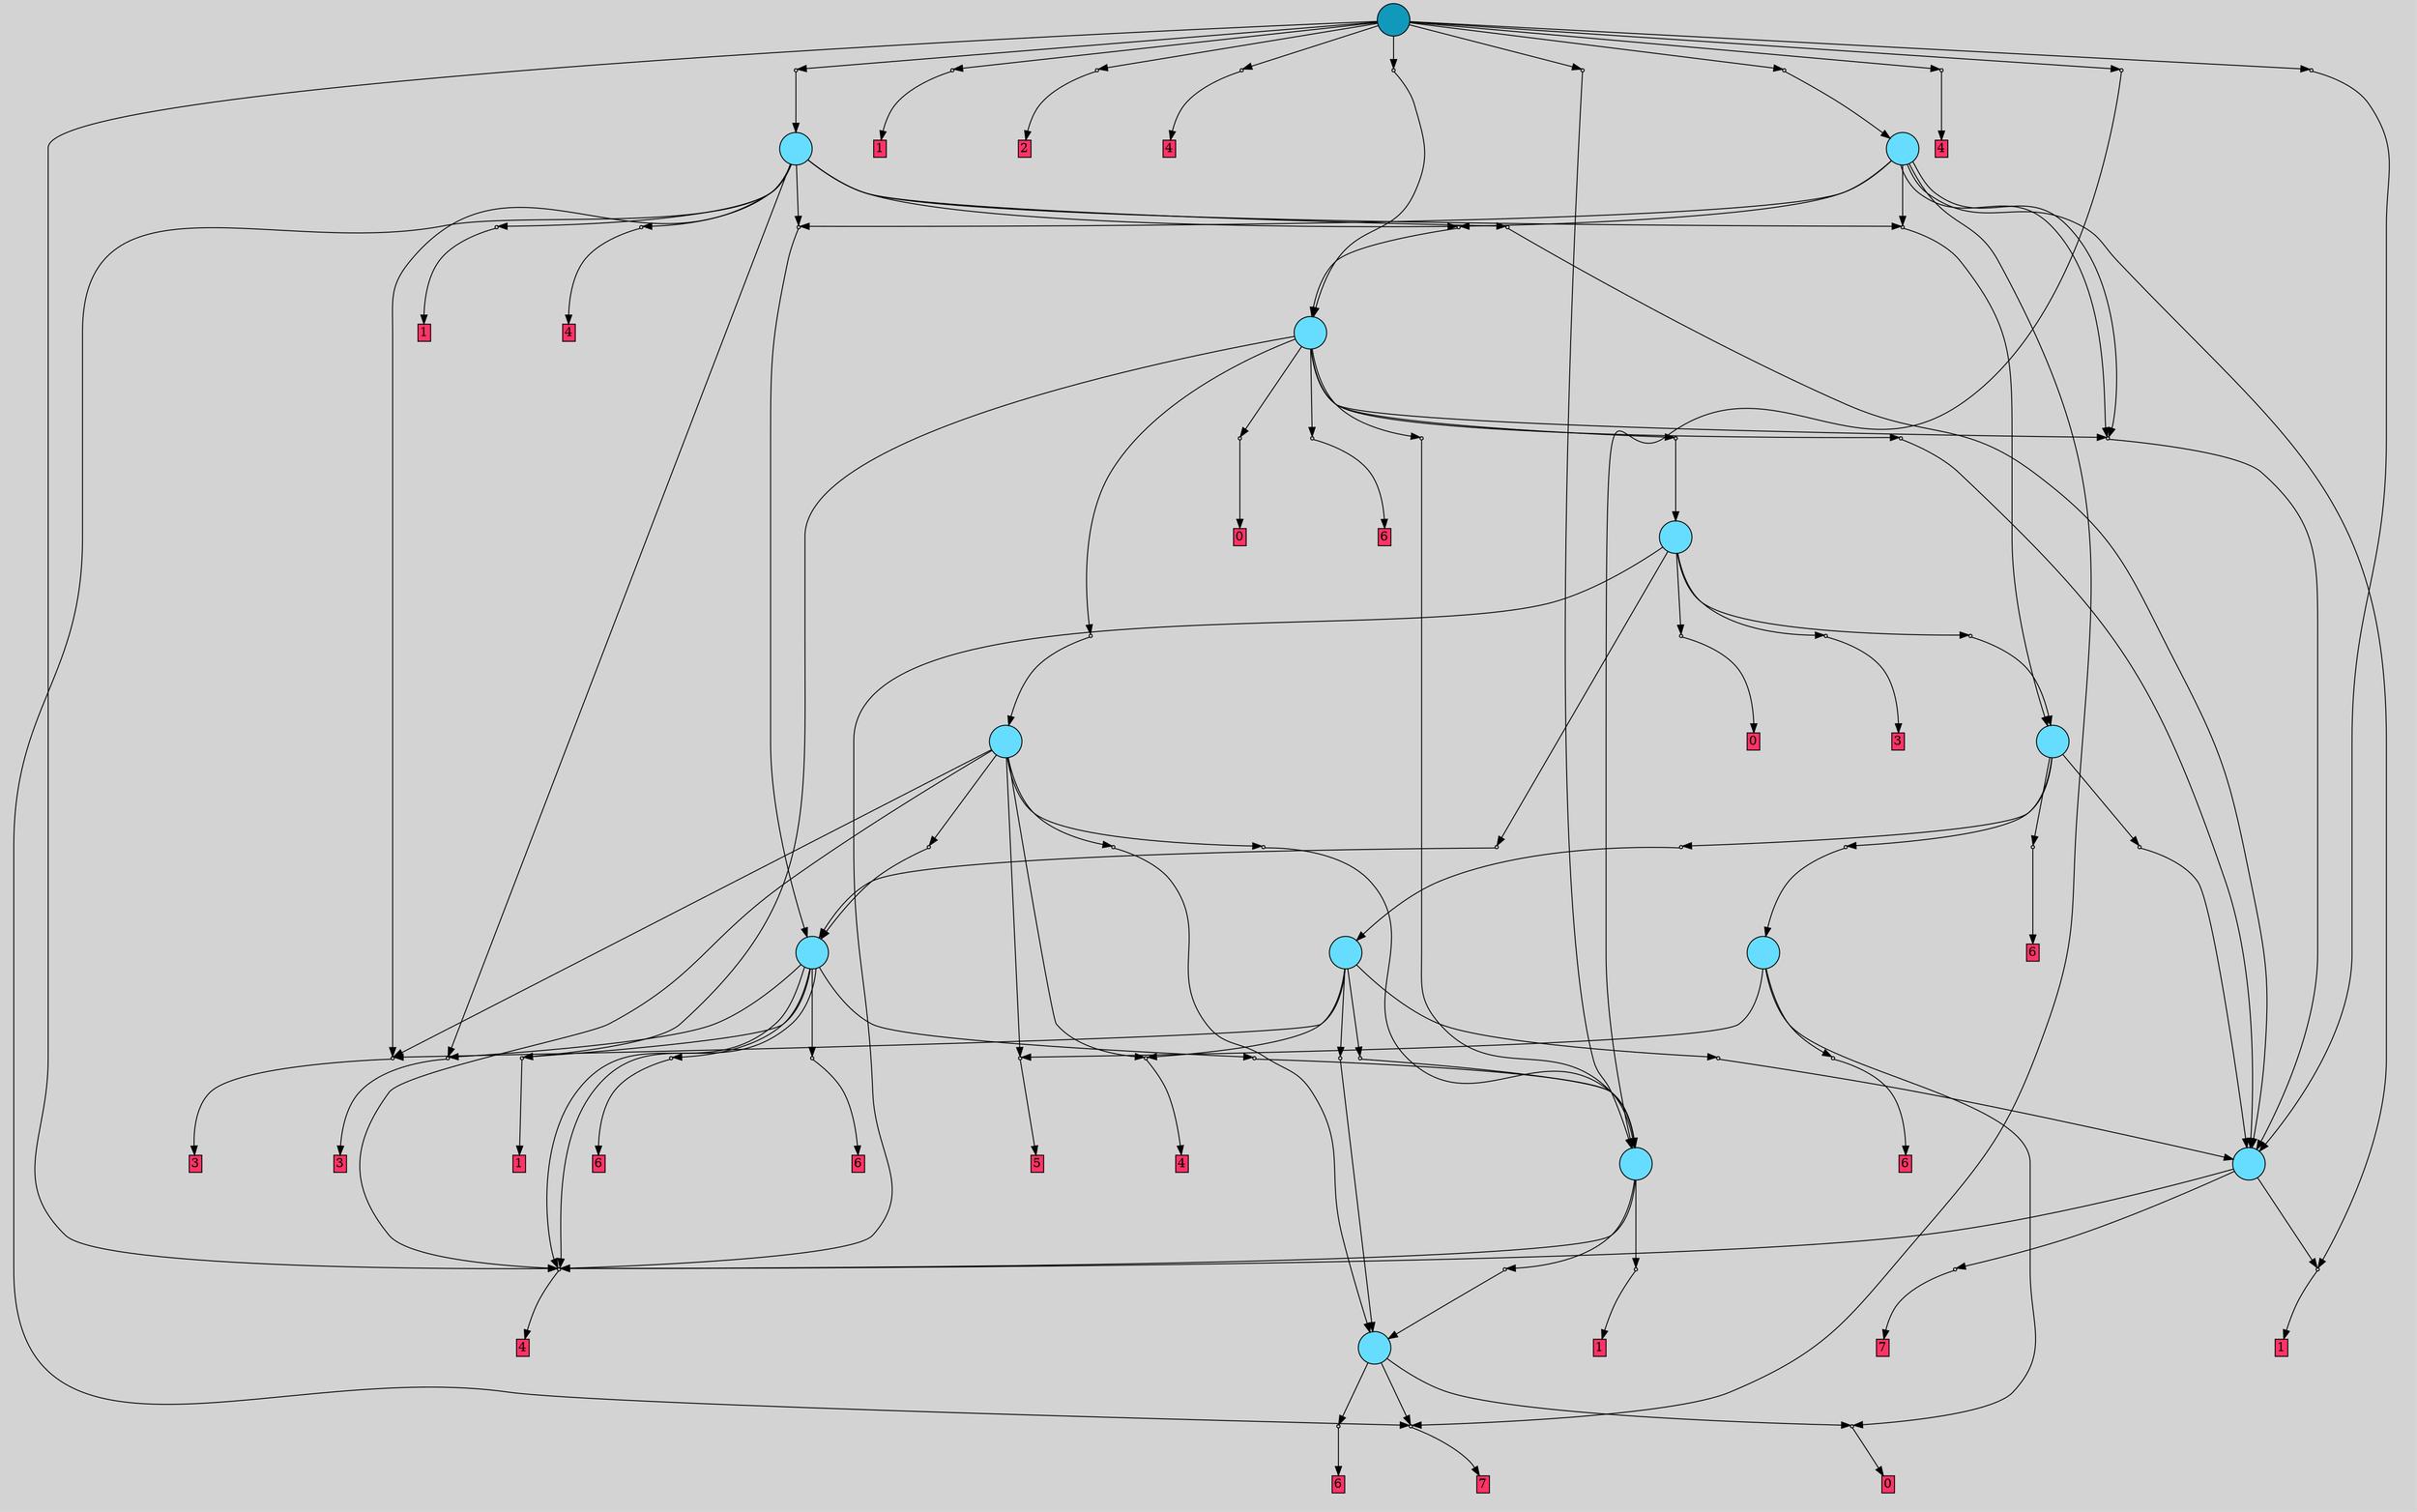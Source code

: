 // File exported with GEGELATI v1.3.1
// On the 2024-07-09 11:51:24
// With the MARL::MarlTPGGraphDotExporter
digraph{
	graph[pad = "0.212, 0.055" bgcolor = lightgray]
	node[shape=circle style = filled label = ""]
		T12 [fillcolor="#66ddff"]
		T13 [fillcolor="#66ddff"]
		T16 [fillcolor="#66ddff"]
		T26 [fillcolor="#66ddff"]
		T41 [fillcolor="#66ddff"]
		T45 [fillcolor="#66ddff"]
		T55 [fillcolor="#66ddff"]
		T77 [fillcolor="#66ddff"]
		T81 [fillcolor="#66ddff"]
		T101 [fillcolor="#66ddff"]
		T170 [fillcolor="#66ddff"]
		T172 [fillcolor="#66ddff"]
		T239 [fillcolor="#1199bb"]
		P8502 [fillcolor="#cccccc" shape=point] //
		I8502 [shape=box style=invis label="0|5&2|4#4|0&#92;n0|7&3|3#3|1&#92;n"]
		P8502 -> I8502[style=invis]
		A4395 [fillcolor="#ff3366" shape=box margin=0.03 width=0 height=0 label="6"]
		T12 -> P8502 -> A4395
		P8503 [fillcolor="#cccccc" shape=point] //
		I8503 [shape=box style=invis label="5|3&3|1#3|2&#92;n5|1&4|2#3|7&#92;n"]
		P8503 -> I8503[style=invis]
		A4396 [fillcolor="#ff3366" shape=box margin=0.03 width=0 height=0 label="7"]
		T12 -> P8503 -> A4396
		P8504 [fillcolor="#cccccc" shape=point] //
		I8504 [shape=box style=invis label="2|0&3|4#2|3&#92;n4|0&1|7#4|6&#92;n1|1&4|5#2|2&#92;n"]
		P8504 -> I8504[style=invis]
		A4397 [fillcolor="#ff3366" shape=box margin=0.03 width=0 height=0 label="0"]
		T12 -> P8504 -> A4397
		P8505 [fillcolor="#cccccc" shape=point] //
		I8505 [shape=box style=invis label="0|7&3|3#3|0&#92;n0|5&2|4#4|0&#92;n"]
		P8505 -> I8505[style=invis]
		A4398 [fillcolor="#ff3366" shape=box margin=0.03 width=0 height=0 label="6"]
		T13 -> P8505 -> A4398
		P8506 [fillcolor="#cccccc" shape=point] //
		I8506 [shape=box style=invis label="5|1&4|2#3|7&#92;n5|0&3|1#3|2&#92;n"]
		P8506 -> I8506[style=invis]
		A4399 [fillcolor="#ff3366" shape=box margin=0.03 width=0 height=0 label="5"]
		T13 -> P8506 -> A4399
		T13 -> P8504
		P8507 [fillcolor="#cccccc" shape=point] //
		I8507 [shape=box style=invis label="3|6&3|2#2|6&#92;n5|2&3|5#3|3&#92;n4|2&4|3#2|2&#92;n"]
		P8507 -> I8507[style=invis]
		A4400 [fillcolor="#ff3366" shape=box margin=0.03 width=0 height=0 label="1"]
		T16 -> P8507 -> A4400
		P8508 [fillcolor="#cccccc" shape=point] //
		I8508 [shape=box style=invis label="3|6&3|7#0|0&#92;n7|5&4|6#4|5&#92;n3|4&2|4#1|3&#92;n0|0&0|4#2|5&#92;n6|4&0|5#4|3&#92;n4|1&2|2#0|6&#92;n"]
		P8508 -> I8508[style=invis]
		A4401 [fillcolor="#ff3366" shape=box margin=0.03 width=0 height=0 label="7"]
		T16 -> P8508 -> A4401
		P8509 [fillcolor="#cccccc" shape=point] //
		I8509 [shape=box style=invis label="1|7&3|3#4|2&#92;n1|0&2|2#0|3&#92;n3|6&3|7#0|4&#92;n"]
		P8509 -> I8509[style=invis]
		A4402 [fillcolor="#ff3366" shape=box margin=0.03 width=0 height=0 label="4"]
		T16 -> P8509 -> A4402
		P8510 [fillcolor="#cccccc" shape=point] //
		I8510 [shape=box style=invis label="3|0&2|7#1|3&#92;n4|5&2|4#2|4&#92;n6|3&1|7#2|7&#92;n7|5&0|6#4|4&#92;n5|4&1|7#1|6&#92;n5|6&2|7#2|2&#92;n"]
		P8510 -> I8510[style=invis]
		T26 -> P8510 -> T12
		P8511 [fillcolor="#cccccc" shape=point] //
		I8511 [shape=box style=invis label="4|2&4|3#2|2&#92;n5|2&3|3#3|3&#92;n3|6&3|2#2|6&#92;n3|4&3|4#0|6&#92;n"]
		P8511 -> I8511[style=invis]
		A4403 [fillcolor="#ff3366" shape=box margin=0.03 width=0 height=0 label="1"]
		T26 -> P8511 -> A4403
		T26 -> P8509
		P8512 [fillcolor="#cccccc" shape=point] //
		I8512 [shape=box style=invis label="4|7&2|2#2|4&#92;n4|0&2|6#3|7&#92;n0|2&4|2#1|5&#92;n6|7&2|2#4|0&#92;n5|2&2|4#4|1&#92;n7|4&1|2#0|6&#92;n8|4&2|1#1|7&#92;n2|4&0|1#3|4&#92;n3|3&4|5#1|0&#92;n7|1&4|0#2|3&#92;n"]
		P8512 -> I8512[style=invis]
		A4404 [fillcolor="#ff3366" shape=box margin=0.03 width=0 height=0 label="6"]
		T41 -> P8512 -> A4404
		P8513 [fillcolor="#cccccc" shape=point] //
		I8513 [shape=box style=invis label="6|4&1|2#2|0&#92;n7|5&2|7#2|1&#92;n0|6&1|0#3|7&#92;n2|7&4|0#4|1&#92;n5|1&2|1#0|6&#92;n8|4&2|7#1|6&#92;n8|0&4|0#0|0&#92;n8|4&3|3#4|1&#92;n0|7&2|3#0|0&#92;n"]
		P8513 -> I8513[style=invis]
		T41 -> P8513 -> T26
		T41 -> P8509
		P8514 [fillcolor="#cccccc" shape=point] //
		I8514 [shape=box style=invis label="1|0&2|1#2|5&#92;n7|7&4|4#1|5&#92;n3|7&3|4#4|2&#92;n4|3&3|0#2|5&#92;n8|1&1|2#0|1&#92;n0|1&4|3#4|4&#92;n4|7&1|6#1|3&#92;n2|5&3|2#2|5&#92;n8|5&1|1#4|5&#92;n"]
		P8514 -> I8514[style=invis]
		A4405 [fillcolor="#ff3366" shape=box margin=0.03 width=0 height=0 label="3"]
		T41 -> P8514 -> A4405
		P8515 [fillcolor="#cccccc" shape=point] //
		I8515 [shape=box style=invis label="5|7&3|0#0|0&#92;n3|5&3|2#0|0&#92;n0|0&1|5#2|4&#92;n"]
		P8515 -> I8515[style=invis]
		A4406 [fillcolor="#ff3366" shape=box margin=0.03 width=0 height=0 label="6"]
		T41 -> P8515 -> A4406
		P8516 [fillcolor="#cccccc" shape=point] //
		I8516 [shape=box style=invis label="0|0&4|6#4|7&#92;n7|2&0|7#4|6&#92;n"]
		P8516 -> I8516[style=invis]
		A4407 [fillcolor="#ff3366" shape=box margin=0.03 width=0 height=0 label="1"]
		T41 -> P8516 -> A4407
		T41 -> P8509
		P8517 [fillcolor="#cccccc" shape=point] //
		I8517 [shape=box style=invis label="1|3&0|6#0|1&#92;n2|2&0|5#4|1&#92;n0|0&2|5#2|0&#92;n0|3&1|1#2|2&#92;n6|2&0|0#0|4&#92;n"]
		P8517 -> I8517[style=invis]
		T45 -> P8517 -> T16
		P8518 [fillcolor="#cccccc" shape=point] //
		I8518 [shape=box style=invis label="3|6&3|7#0|4&#92;n1|7&3|3#4|2&#92;n1|0&2|2#0|6&#92;n4|3&0|3#3|4&#92;n"]
		P8518 -> I8518[style=invis]
		A4408 [fillcolor="#ff3366" shape=box margin=0.03 width=0 height=0 label="4"]
		T45 -> P8518 -> A4408
		P8519 [fillcolor="#cccccc" shape=point] //
		I8519 [shape=box style=invis label="6|4&0|1#0|0&#92;n8|7&2|2#0|7&#92;n2|4&1|0#4|2&#92;n4|4&2|5#0|3&#92;n1|0&2|4#1|1&#92;n6|5&4|6#0|3&#92;n2|6&0|3#3|6&#92;n"]
		P8519 -> I8519[style=invis]
		A4409 [fillcolor="#ff3366" shape=box margin=0.03 width=0 height=0 label="3"]
		T45 -> P8519 -> A4409
		P8520 [fillcolor="#cccccc" shape=point] //
		I8520 [shape=box style=invis label="1|3&1|5#3|5&#92;n0|6&1|0#3|7&#92;n8|0&4|0#0|0&#92;n5|1&2|1#0|6&#92;n2|7&4|0#4|1&#92;n8|1&2|7#1|6&#92;n8|2&3|3#4|1&#92;n0|7&2|2#0|7&#92;n4|7&3|0#0|3&#92;n"]
		P8520 -> I8520[style=invis]
		T45 -> P8520 -> T26
		P8521 [fillcolor="#cccccc" shape=point] //
		I8521 [shape=box style=invis label="4|5&2|4#4|4&#92;n3|0&2|7#1|3&#92;n6|3&1|7#2|7&#92;n7|5&0|6#4|4&#92;n5|4&1|7#1|6&#92;n5|6&2|7#2|2&#92;n"]
		P8521 -> I8521[style=invis]
		T45 -> P8521 -> T12
		T55 -> P8518
		T55 -> P8519
		P8522 [fillcolor="#cccccc" shape=point] //
		I8522 [shape=box style=invis label="1|3&1|5#3|5&#92;n4|7&4|7#1|2&#92;n0|6&1|0#3|7&#92;n8|0&4|0#0|0&#92;n5|1&2|1#0|6&#92;n2|7&4|0#2|1&#92;n8|1&2|7#1|6&#92;n8|2&3|3#4|1&#92;n4|7&3|0#0|3&#92;n0|7&2|2#0|7&#92;n"]
		P8522 -> I8522[style=invis]
		T55 -> P8522 -> T26
		P8523 [fillcolor="#cccccc" shape=point] //
		I8523 [shape=box style=invis label="4|5&2|4#4|4&#92;n8|4&1|5#0|5&#92;n6|3&1|7#2|7&#92;n7|5&0|6#4|4&#92;n5|4&1|7#1|6&#92;n3|0&2|7#1|3&#92;n"]
		P8523 -> I8523[style=invis]
		T55 -> P8523 -> T12
		T55 -> P8509
		T55 -> P8506
		P8524 [fillcolor="#cccccc" shape=point] //
		I8524 [shape=box style=invis label="5|5&3|1#4|3&#92;n5|0&3|4#3|3&#92;n"]
		P8524 -> I8524[style=invis]
		T55 -> P8524 -> T41
		P8525 [fillcolor="#cccccc" shape=point] //
		I8525 [shape=box style=invis label="2|0&1|7#2|1&#92;n8|1&4|0#0|6&#92;n"]
		P8525 -> I8525[style=invis]
		T77 -> P8525 -> T13
		P8526 [fillcolor="#cccccc" shape=point] //
		I8526 [shape=box style=invis label="3|6&3|7#0|0&#92;n7|4&0|5#4|3&#92;n4|1&2|0#0|6&#92;n7|0&4|6#4|5&#92;n"]
		P8526 -> I8526[style=invis]
		T77 -> P8526 -> T16
		P8527 [fillcolor="#cccccc" shape=point] //
		I8527 [shape=box style=invis label="4|3&2|4#4|0&#92;n2|5&3|2#4|3&#92;n1|5&0|7#0|5&#92;n5|0&1|3#0|6&#92;n0|4&3|3#3|2&#92;n4|7&4|3#2|3&#92;n"]
		P8527 -> I8527[style=invis]
		A4410 [fillcolor="#ff3366" shape=box margin=0.03 width=0 height=0 label="6"]
		T77 -> P8527 -> A4410
		P8528 [fillcolor="#cccccc" shape=point] //
		I8528 [shape=box style=invis label="8|0&1|6#0|0&#92;n7|7&1|4#4|1&#92;n7|6&1|6#0|6&#92;n0|4&3|7#0|4&#92;n6|6&3|6#2|2&#92;n"]
		P8528 -> I8528[style=invis]
		T77 -> P8528 -> T45
		P8529 [fillcolor="#cccccc" shape=point] //
		I8529 [shape=box style=invis label="7|5&2|7#2|1&#92;n8|0&4|0#0|3&#92;n8|1&2|7#1|6&#92;n1|3&1|5#3|5&#92;n5|1&2|1#0|6&#92;n2|7&4|0#4|1&#92;n8|4&3|3#4|1&#92;n0|7&2|3#0|0&#92;n3|2&1|7#2|2&#92;n"]
		P8529 -> I8529[style=invis]
		T81 -> P8529 -> T77
		P8530 [fillcolor="#cccccc" shape=point] //
		I8530 [shape=box style=invis label="8|0&1|6#3|0&#92;n7|7&1|4#0|1&#92;n3|1&3|0#4|7&#92;n6|5&0|3#3|6&#92;n"]
		P8530 -> I8530[style=invis]
		A4411 [fillcolor="#ff3366" shape=box margin=0.03 width=0 height=0 label="0"]
		T81 -> P8530 -> A4411
		T81 -> P8509
		P8531 [fillcolor="#cccccc" shape=point] //
		I8531 [shape=box style=invis label="4|7&1|6#1|3&#92;n6|4&0|5#1|5&#92;n3|7&3|4#4|2&#92;n1|0&2|1#2|5&#92;n8|1&3|2#0|1&#92;n4|3&3|0#2|5&#92;n2|3&1|1#0|5&#92;n5|1&4|3#2|4&#92;n2|5&3|2#2|5&#92;n8|5&1|1#4|5&#92;n"]
		P8531 -> I8531[style=invis]
		A4412 [fillcolor="#ff3366" shape=box margin=0.03 width=0 height=0 label="3"]
		T81 -> P8531 -> A4412
		P8532 [fillcolor="#cccccc" shape=point] //
		I8532 [shape=box style=invis label="5|0&3|4#0|3&#92;n5|5&3|1#4|3&#92;n"]
		P8532 -> I8532[style=invis]
		T81 -> P8532 -> T41
		P8533 [fillcolor="#cccccc" shape=point] //
		I8533 [shape=box style=invis label="8|6&4|0#4|2&#92;n5|0&4|4#1|7&#92;n8|3&1|0#4|5&#92;n1|2&4|7#2|6&#92;n"]
		P8533 -> I8533[style=invis]
		A4413 [fillcolor="#ff3366" shape=box margin=0.03 width=0 height=0 label="0"]
		T101 -> P8533 -> A4413
		P8534 [fillcolor="#cccccc" shape=point] //
		I8534 [shape=box style=invis label="6|7&2|2#4|0&#92;n2|0&2|6#3|7&#92;n0|2&4|6#1|5&#92;n4|7&2|2#2|4&#92;n3|3&4|5#1|0&#92;n8|4&2|1#1|7&#92;n2|4&0|1#3|4&#92;n5|2&2|4#4|1&#92;n7|1&4|0#2|3&#92;n"]
		P8534 -> I8534[style=invis]
		A4414 [fillcolor="#ff3366" shape=box margin=0.03 width=0 height=0 label="6"]
		T101 -> P8534 -> A4414
		T101 -> P8516
		P8535 [fillcolor="#cccccc" shape=point] //
		I8535 [shape=box style=invis label="6|4&1|2#2|0&#92;n7|5&2|7#2|1&#92;n2|0&4|0#4|1&#92;n8|4&3|3#4|1&#92;n8|4&2|7#1|6&#92;n8|0&4|0#0|0&#92;n5|1&2|1#0|6&#92;n0|7&2|3#0|0&#92;n"]
		P8535 -> I8535[style=invis]
		T101 -> P8535 -> T26
		P8536 [fillcolor="#cccccc" shape=point] //
		I8536 [shape=box style=invis label="0|5&2|2#2|3&#92;n2|4&1|0#4|2&#92;n6|4&0|1#0|0&#92;n6|2&4|2#0|3&#92;n4|0&2|2#4|7&#92;n6|2&2|4#2|5&#92;n"]
		P8536 -> I8536[style=invis]
		T101 -> P8536 -> T55
		P8537 [fillcolor="#cccccc" shape=point] //
		I8537 [shape=box style=invis label="7|5&2|7#2|1&#92;n8|0&4|0#0|3&#92;n5|1&2|1#0|6&#92;n1|7&1|5#3|5&#92;n8|1&2|7#1|6&#92;n2|7&4|0#4|1&#92;n8|4&3|3#4|1&#92;n0|7&2|3#0|0&#92;n3|2&1|7#2|2&#92;n"]
		P8537 -> I8537[style=invis]
		T101 -> P8537 -> T81
		P8538 [fillcolor="#cccccc" shape=point] //
		I8538 [shape=box style=invis label="1|3&0|6#0|1&#92;n4|0&3|4#0|5&#92;n3|0&2|1#0|1&#92;n6|2&0|0#0|3&#92;n2|2&0|5#4|1&#92;n"]
		P8538 -> I8538[style=invis]
		T101 -> P8538 -> T16
		P8539 [fillcolor="#cccccc" shape=point] //
		I8539 [shape=box style=invis label="4|1&2|0#0|6&#92;n3|4&2|5#1|3&#92;n5|0&0|5#4|3&#92;n7|5&4|6#1|0&#92;n"]
		P8539 -> I8539[style=invis]
		T101 -> P8539 -> T16
		P8540 [fillcolor="#cccccc" shape=point] //
		I8540 [shape=box style=invis label="1|7&0|4#3|4&#92;n6|2&1|6#0|2&#92;n7|2&3|4#1|5&#92;n4|0&2|4#2|0&#92;n4|4&2|4#4|6&#92;n"]
		P8540 -> I8540[style=invis]
		T170 -> P8540 -> T101
		P8541 [fillcolor="#cccccc" shape=point] //
		I8541 [shape=box style=invis label="8|4&2|3#4|1&#92;n8|0&4|0#0|3&#92;n0|7&2|3#0|0&#92;n7|5&2|7#2|5&#92;n5|0&2|1#0|6&#92;n2|7&4|0#4|1&#92;n1|3&1|5#3|5&#92;n8|1&2|7#1|6&#92;n8|0&1|1#4|4&#92;n3|2&2|7#2|2&#92;n"]
		P8541 -> I8541[style=invis]
		T170 -> P8541 -> T77
		T170 -> P8539
		T170 -> P8507
		P8542 [fillcolor="#cccccc" shape=point] //
		I8542 [shape=box style=invis label="5|4&3|1#4|3&#92;n7|0&2|5#0|3&#92;n"]
		P8542 -> I8542[style=invis]
		T170 -> P8542 -> T41
		T170 -> P8539
		T170 -> P8503
		T172 -> P8540
		T172 -> P8541
		P8543 [fillcolor="#cccccc" shape=point] //
		I8543 [shape=box style=invis label="6|0&4|5#2|0&#92;n3|6&3|2#0|6&#92;n5|2&4|5#3|3&#92;n4|2&4|3#2|2&#92;n"]
		P8543 -> I8543[style=invis]
		A4415 [fillcolor="#ff3366" shape=box margin=0.03 width=0 height=0 label="1"]
		T172 -> P8543 -> A4415
		T172 -> P8542
		P8544 [fillcolor="#cccccc" shape=point] //
		I8544 [shape=box style=invis label="1|0&1|7#1|7&#92;n0|7&0|3#3|5&#92;n"]
		P8544 -> I8544[style=invis]
		T172 -> P8544 -> T16
		T172 -> P8503
		T172 -> P8519
		P8545 [fillcolor="#cccccc" shape=point] //
		I8545 [shape=box style=invis label="2|4&1|1#0|2&#92;n3|0&2|2#0|3&#92;n3|6&3|7#0|4&#92;n"]
		P8545 -> I8545[style=invis]
		A4416 [fillcolor="#ff3366" shape=box margin=0.03 width=0 height=0 label="4"]
		T172 -> P8545 -> A4416
		T172 -> P8514
		P8546 [fillcolor="#cccccc" shape=point] //
		I8546 [shape=box style=invis label="4|0&2|0#1|6&#92;n7|3&3|0#1|3&#92;n6|6&3|6#4|7&#92;n"]
		P8546 -> I8546[style=invis]
		T239 -> P8546 -> T172
		P8547 [fillcolor="#cccccc" shape=point] //
		I8547 [shape=box style=invis label="1|0&4|4#1|3&#92;n6|0&1|2#1|5&#92;n5|2&4|1#3|2&#92;n1|7&4|4#4|6&#92;n8|1&3|2#2|0&#92;n1|4&3|3#4|2&#92;n"]
		P8547 -> I8547[style=invis]
		A4417 [fillcolor="#ff3366" shape=box margin=0.03 width=0 height=0 label="1"]
		T239 -> P8547 -> A4417
		P8548 [fillcolor="#cccccc" shape=point] //
		I8548 [shape=box style=invis label="5|2&3|6#4|6&#92;n4|0&2|4#1|6&#92;n7|2&3|4#1|5&#92;n4|4&2|4#4|6&#92;n4|6&1|2#1|3&#92;n6|2&1|6#0|2&#92;n"]
		P8548 -> I8548[style=invis]
		T239 -> P8548 -> T101
		P8549 [fillcolor="#cccccc" shape=point] //
		I8549 [shape=box style=invis label="5|0&0|0#0|7&#92;n3|4&4|1#1|0&#92;n1|4&1|1#1|7&#92;n5|2&2|2#0|1&#92;n1|1&4|3#3|5&#92;n"]
		P8549 -> I8549[style=invis]
		A4418 [fillcolor="#ff3366" shape=box margin=0.03 width=0 height=0 label="2"]
		T239 -> P8549 -> A4418
		P8550 [fillcolor="#cccccc" shape=point] //
		I8550 [shape=box style=invis label="8|7&3|7#2|0&#92;n3|6&3|7#0|4&#92;n3|0&2|2#0|3&#92;n2|4&1|1#0|2&#92;n"]
		P8550 -> I8550[style=invis]
		A4419 [fillcolor="#ff3366" shape=box margin=0.03 width=0 height=0 label="4"]
		T239 -> P8550 -> A4419
		P8551 [fillcolor="#cccccc" shape=point] //
		I8551 [shape=box style=invis label="2|5&4|5#3|6&#92;n2|4&1|1#1|2&#92;n8|5&0|4#1|5&#92;n3|0&2|2#0|0&#92;n2|6&1|5#1|3&#92;n7|3&2|6#3|0&#92;n"]
		P8551 -> I8551[style=invis]
		T239 -> P8551 -> T170
		P8552 [fillcolor="#cccccc" shape=point] //
		I8552 [shape=box style=invis label="1|3&0|6#0|1&#92;n4|6&0|6#0|3&#92;n4|0&3|4#0|5&#92;n6|0&0|0#0|3&#92;n2|2&0|5#4|1&#92;n0|7&1|2#1|4&#92;n"]
		P8552 -> I8552[style=invis]
		T239 -> P8552 -> T16
		T239 -> P8509
		P8553 [fillcolor="#cccccc" shape=point] //
		I8553 [shape=box style=invis label="3|6&3|7#0|4&#92;n2|1&1|1#0|2&#92;n"]
		P8553 -> I8553[style=invis]
		A4420 [fillcolor="#ff3366" shape=box margin=0.03 width=0 height=0 label="4"]
		T239 -> P8553 -> A4420
		P8554 [fillcolor="#cccccc" shape=point] //
		I8554 [shape=box style=invis label="3|4&1|0#3|7&#92;n4|6&1|1#0|5&#92;n8|1&2|7#2|6&#92;n4|1&1|0#0|7&#92;n0|7&2|2#1|7&#92;n5|0&4|0#0|0&#92;n"]
		P8554 -> I8554[style=invis]
		T239 -> P8554 -> T26
		P8555 [fillcolor="#cccccc" shape=point] //
		I8555 [shape=box style=invis label="4|1&1|0#3|7&#92;n4|6&1|1#0|5&#92;n8|1&2|7#2|6&#92;n3|4&1|0#3|7&#92;n0|7&2|2#1|7&#92;n5|0&4|0#0|0&#92;n"]
		P8555 -> I8555[style=invis]
		T239 -> P8555 -> T26
		{ rank= same T239 }
}
